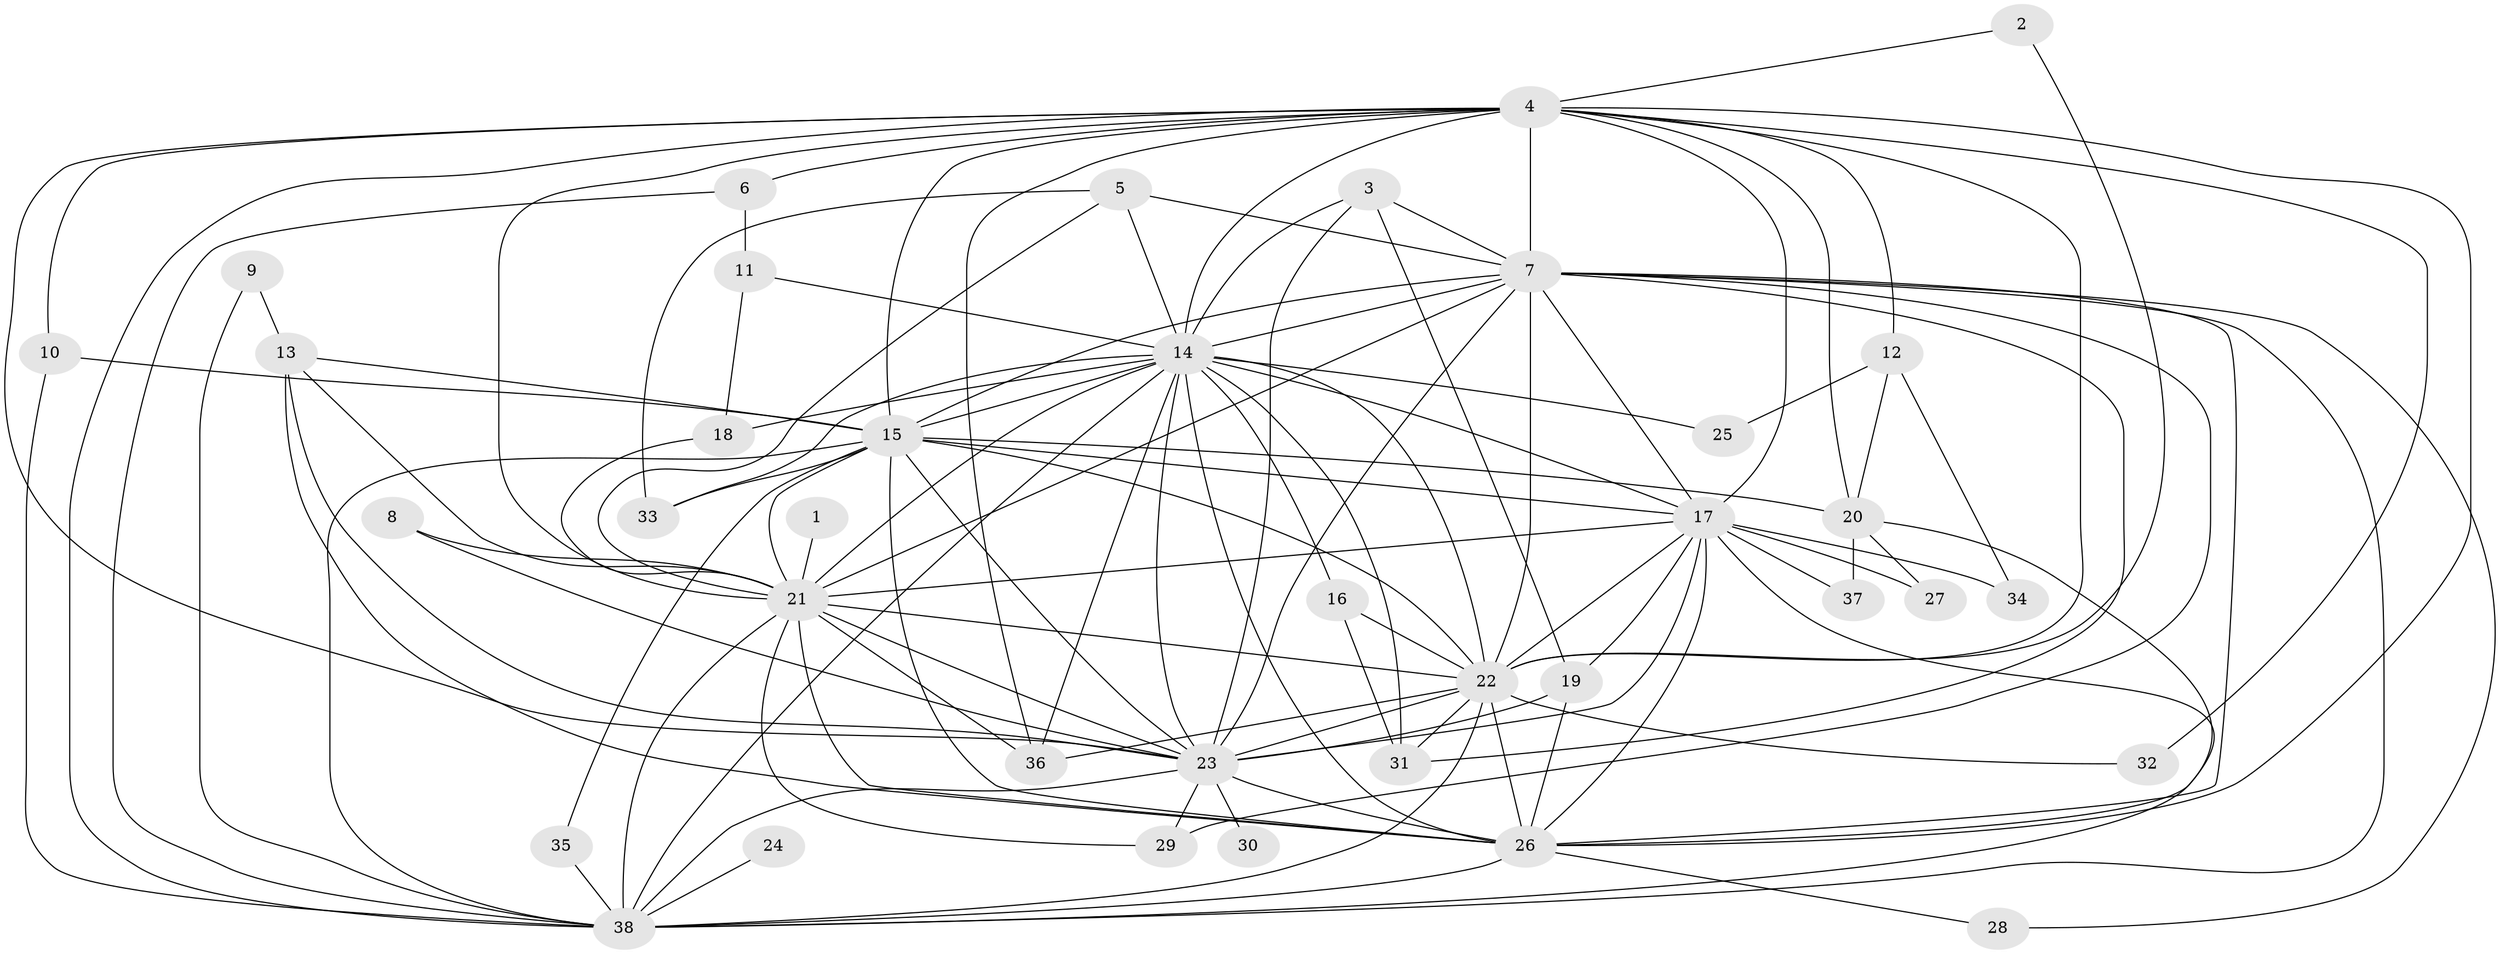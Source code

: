 // original degree distribution, {22: 0.039473684210526314, 20: 0.02631578947368421, 16: 0.013157894736842105, 18: 0.013157894736842105, 17: 0.013157894736842105, 15: 0.02631578947368421, 2: 0.631578947368421, 7: 0.013157894736842105, 5: 0.039473684210526314, 4: 0.05263157894736842, 6: 0.013157894736842105, 3: 0.11842105263157894}
// Generated by graph-tools (version 1.1) at 2025/01/03/09/25 03:01:13]
// undirected, 38 vertices, 113 edges
graph export_dot {
graph [start="1"]
  node [color=gray90,style=filled];
  1;
  2;
  3;
  4;
  5;
  6;
  7;
  8;
  9;
  10;
  11;
  12;
  13;
  14;
  15;
  16;
  17;
  18;
  19;
  20;
  21;
  22;
  23;
  24;
  25;
  26;
  27;
  28;
  29;
  30;
  31;
  32;
  33;
  34;
  35;
  36;
  37;
  38;
  1 -- 21 [weight=1.0];
  2 -- 4 [weight=1.0];
  2 -- 22 [weight=1.0];
  3 -- 7 [weight=1.0];
  3 -- 14 [weight=1.0];
  3 -- 19 [weight=1.0];
  3 -- 23 [weight=1.0];
  4 -- 6 [weight=1.0];
  4 -- 7 [weight=1.0];
  4 -- 10 [weight=1.0];
  4 -- 12 [weight=2.0];
  4 -- 14 [weight=2.0];
  4 -- 15 [weight=1.0];
  4 -- 17 [weight=1.0];
  4 -- 20 [weight=2.0];
  4 -- 21 [weight=2.0];
  4 -- 22 [weight=2.0];
  4 -- 23 [weight=1.0];
  4 -- 26 [weight=1.0];
  4 -- 32 [weight=1.0];
  4 -- 36 [weight=1.0];
  4 -- 38 [weight=1.0];
  5 -- 7 [weight=2.0];
  5 -- 14 [weight=1.0];
  5 -- 21 [weight=1.0];
  5 -- 33 [weight=1.0];
  6 -- 11 [weight=1.0];
  6 -- 38 [weight=1.0];
  7 -- 14 [weight=1.0];
  7 -- 15 [weight=2.0];
  7 -- 17 [weight=1.0];
  7 -- 21 [weight=1.0];
  7 -- 22 [weight=2.0];
  7 -- 23 [weight=3.0];
  7 -- 26 [weight=1.0];
  7 -- 28 [weight=1.0];
  7 -- 29 [weight=1.0];
  7 -- 31 [weight=1.0];
  7 -- 38 [weight=2.0];
  8 -- 21 [weight=1.0];
  8 -- 23 [weight=1.0];
  9 -- 13 [weight=1.0];
  9 -- 38 [weight=1.0];
  10 -- 15 [weight=1.0];
  10 -- 38 [weight=1.0];
  11 -- 14 [weight=1.0];
  11 -- 18 [weight=1.0];
  12 -- 20 [weight=1.0];
  12 -- 25 [weight=1.0];
  12 -- 34 [weight=1.0];
  13 -- 15 [weight=1.0];
  13 -- 21 [weight=1.0];
  13 -- 23 [weight=1.0];
  13 -- 26 [weight=1.0];
  14 -- 15 [weight=1.0];
  14 -- 16 [weight=1.0];
  14 -- 17 [weight=2.0];
  14 -- 18 [weight=2.0];
  14 -- 21 [weight=1.0];
  14 -- 22 [weight=1.0];
  14 -- 23 [weight=2.0];
  14 -- 25 [weight=1.0];
  14 -- 26 [weight=1.0];
  14 -- 31 [weight=1.0];
  14 -- 33 [weight=1.0];
  14 -- 36 [weight=1.0];
  14 -- 38 [weight=1.0];
  15 -- 17 [weight=1.0];
  15 -- 20 [weight=1.0];
  15 -- 21 [weight=1.0];
  15 -- 22 [weight=1.0];
  15 -- 23 [weight=1.0];
  15 -- 26 [weight=1.0];
  15 -- 33 [weight=1.0];
  15 -- 35 [weight=1.0];
  15 -- 38 [weight=1.0];
  16 -- 22 [weight=1.0];
  16 -- 31 [weight=1.0];
  17 -- 19 [weight=1.0];
  17 -- 21 [weight=1.0];
  17 -- 22 [weight=1.0];
  17 -- 23 [weight=2.0];
  17 -- 26 [weight=2.0];
  17 -- 27 [weight=1.0];
  17 -- 34 [weight=1.0];
  17 -- 37 [weight=1.0];
  17 -- 38 [weight=1.0];
  18 -- 21 [weight=1.0];
  19 -- 23 [weight=1.0];
  19 -- 26 [weight=1.0];
  20 -- 26 [weight=1.0];
  20 -- 27 [weight=1.0];
  20 -- 37 [weight=1.0];
  21 -- 22 [weight=1.0];
  21 -- 23 [weight=1.0];
  21 -- 26 [weight=1.0];
  21 -- 29 [weight=1.0];
  21 -- 36 [weight=1.0];
  21 -- 38 [weight=2.0];
  22 -- 23 [weight=2.0];
  22 -- 26 [weight=1.0];
  22 -- 31 [weight=1.0];
  22 -- 32 [weight=1.0];
  22 -- 36 [weight=1.0];
  22 -- 38 [weight=1.0];
  23 -- 26 [weight=2.0];
  23 -- 29 [weight=1.0];
  23 -- 30 [weight=1.0];
  23 -- 38 [weight=1.0];
  24 -- 38 [weight=1.0];
  26 -- 28 [weight=1.0];
  26 -- 38 [weight=1.0];
  35 -- 38 [weight=2.0];
}
